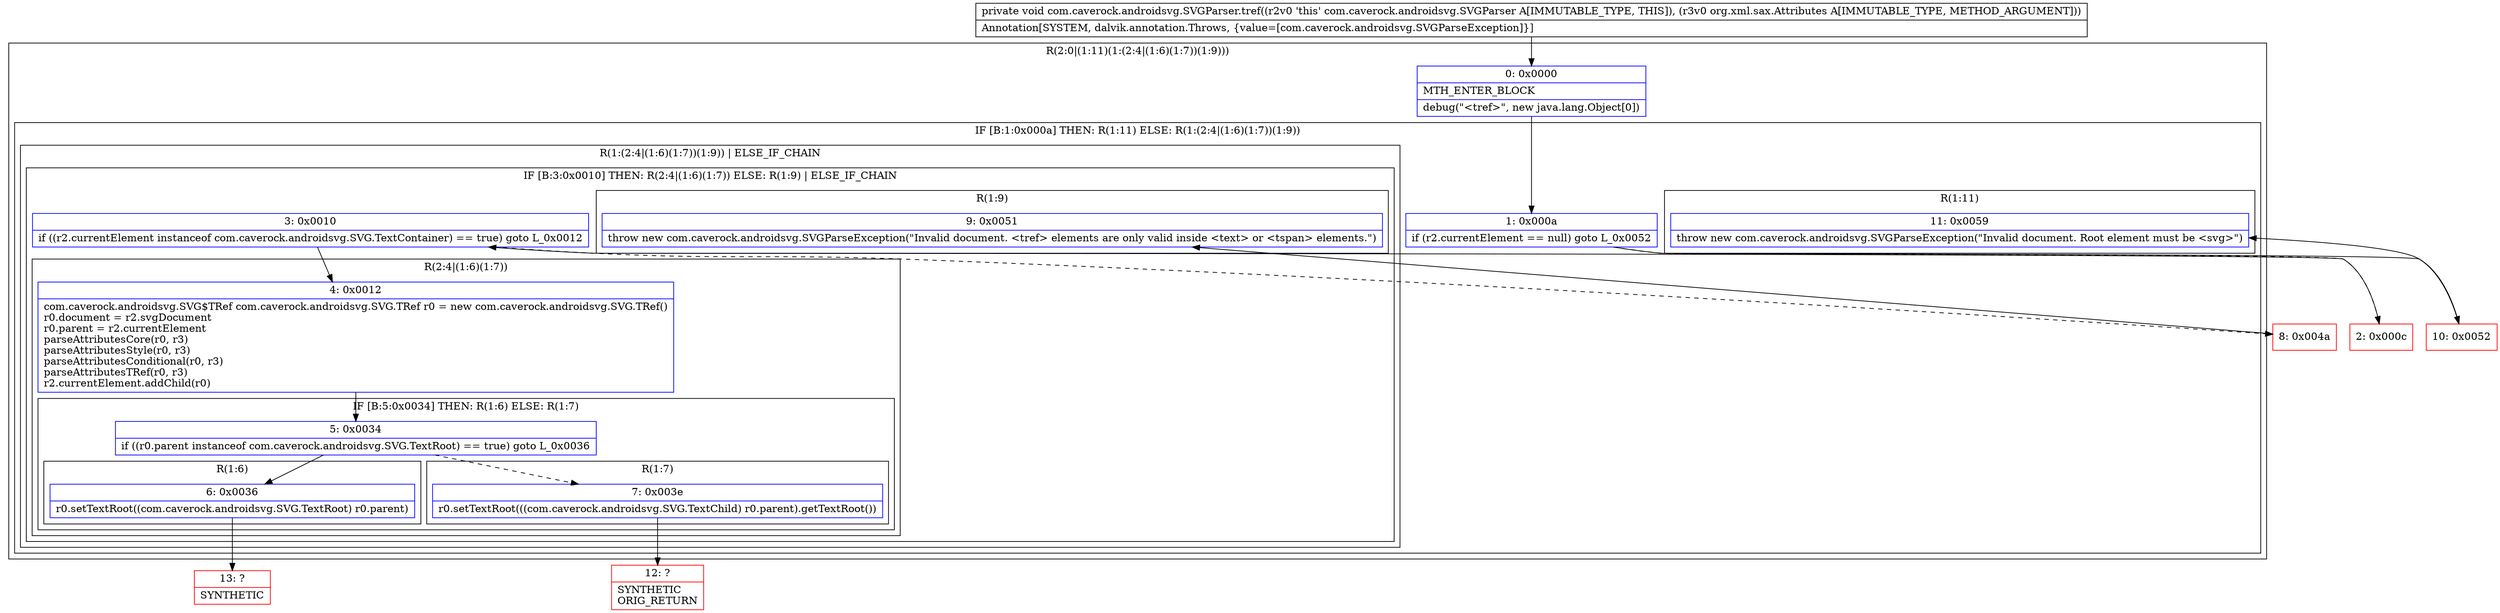 digraph "CFG forcom.caverock.androidsvg.SVGParser.tref(Lorg\/xml\/sax\/Attributes;)V" {
subgraph cluster_Region_34808081 {
label = "R(2:0|(1:11)(1:(2:4|(1:6)(1:7))(1:9)))";
node [shape=record,color=blue];
Node_0 [shape=record,label="{0\:\ 0x0000|MTH_ENTER_BLOCK\l|debug(\"\<tref\>\", new java.lang.Object[0])\l}"];
subgraph cluster_IfRegion_1012115326 {
label = "IF [B:1:0x000a] THEN: R(1:11) ELSE: R(1:(2:4|(1:6)(1:7))(1:9))";
node [shape=record,color=blue];
Node_1 [shape=record,label="{1\:\ 0x000a|if (r2.currentElement == null) goto L_0x0052\l}"];
subgraph cluster_Region_861918888 {
label = "R(1:11)";
node [shape=record,color=blue];
Node_11 [shape=record,label="{11\:\ 0x0059|throw new com.caverock.androidsvg.SVGParseException(\"Invalid document. Root element must be \<svg\>\")\l}"];
}
subgraph cluster_Region_1242758974 {
label = "R(1:(2:4|(1:6)(1:7))(1:9)) | ELSE_IF_CHAIN\l";
node [shape=record,color=blue];
subgraph cluster_IfRegion_1368540356 {
label = "IF [B:3:0x0010] THEN: R(2:4|(1:6)(1:7)) ELSE: R(1:9) | ELSE_IF_CHAIN\l";
node [shape=record,color=blue];
Node_3 [shape=record,label="{3\:\ 0x0010|if ((r2.currentElement instanceof com.caverock.androidsvg.SVG.TextContainer) == true) goto L_0x0012\l}"];
subgraph cluster_Region_1398167212 {
label = "R(2:4|(1:6)(1:7))";
node [shape=record,color=blue];
Node_4 [shape=record,label="{4\:\ 0x0012|com.caverock.androidsvg.SVG$TRef com.caverock.androidsvg.SVG.TRef r0 = new com.caverock.androidsvg.SVG.TRef()\lr0.document = r2.svgDocument\lr0.parent = r2.currentElement\lparseAttributesCore(r0, r3)\lparseAttributesStyle(r0, r3)\lparseAttributesConditional(r0, r3)\lparseAttributesTRef(r0, r3)\lr2.currentElement.addChild(r0)\l}"];
subgraph cluster_IfRegion_2052606693 {
label = "IF [B:5:0x0034] THEN: R(1:6) ELSE: R(1:7)";
node [shape=record,color=blue];
Node_5 [shape=record,label="{5\:\ 0x0034|if ((r0.parent instanceof com.caverock.androidsvg.SVG.TextRoot) == true) goto L_0x0036\l}"];
subgraph cluster_Region_2114085252 {
label = "R(1:6)";
node [shape=record,color=blue];
Node_6 [shape=record,label="{6\:\ 0x0036|r0.setTextRoot((com.caverock.androidsvg.SVG.TextRoot) r0.parent)\l}"];
}
subgraph cluster_Region_800262519 {
label = "R(1:7)";
node [shape=record,color=blue];
Node_7 [shape=record,label="{7\:\ 0x003e|r0.setTextRoot(((com.caverock.androidsvg.SVG.TextChild) r0.parent).getTextRoot())\l}"];
}
}
}
subgraph cluster_Region_1893425631 {
label = "R(1:9)";
node [shape=record,color=blue];
Node_9 [shape=record,label="{9\:\ 0x0051|throw new com.caverock.androidsvg.SVGParseException(\"Invalid document. \<tref\> elements are only valid inside \<text\> or \<tspan\> elements.\")\l}"];
}
}
}
}
}
Node_2 [shape=record,color=red,label="{2\:\ 0x000c}"];
Node_8 [shape=record,color=red,label="{8\:\ 0x004a}"];
Node_10 [shape=record,color=red,label="{10\:\ 0x0052}"];
Node_12 [shape=record,color=red,label="{12\:\ ?|SYNTHETIC\lORIG_RETURN\l}"];
Node_13 [shape=record,color=red,label="{13\:\ ?|SYNTHETIC\l}"];
MethodNode[shape=record,label="{private void com.caverock.androidsvg.SVGParser.tref((r2v0 'this' com.caverock.androidsvg.SVGParser A[IMMUTABLE_TYPE, THIS]), (r3v0 org.xml.sax.Attributes A[IMMUTABLE_TYPE, METHOD_ARGUMENT]))  | Annotation[SYSTEM, dalvik.annotation.Throws, \{value=[com.caverock.androidsvg.SVGParseException]\}]\l}"];
MethodNode -> Node_0;
Node_0 -> Node_1;
Node_1 -> Node_2[style=dashed];
Node_1 -> Node_10;
Node_3 -> Node_4;
Node_3 -> Node_8[style=dashed];
Node_4 -> Node_5;
Node_5 -> Node_6;
Node_5 -> Node_7[style=dashed];
Node_6 -> Node_13;
Node_7 -> Node_12;
Node_2 -> Node_3;
Node_8 -> Node_9;
Node_10 -> Node_11;
}

